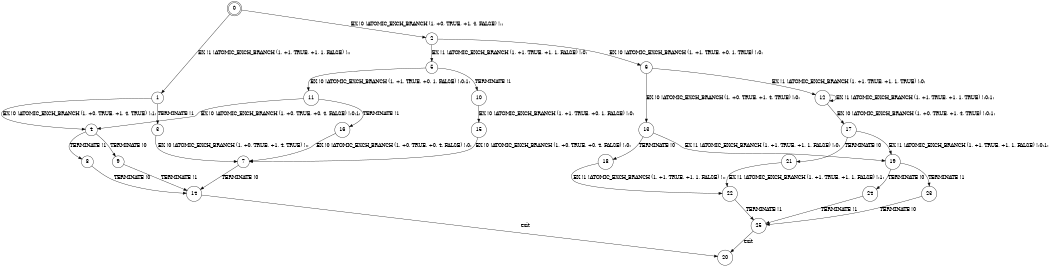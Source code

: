 digraph BCG {
size = "7, 10.5";
center = TRUE;
node [shape = circle];
0 [peripheries = 2];
0 -> 1 [label = "EX !1 !ATOMIC_EXCH_BRANCH (1, +1, TRUE, +1, 1, FALSE) !::"];
0 -> 2 [label = "EX !0 !ATOMIC_EXCH_BRANCH (1, +0, TRUE, +1, 4, FALSE) !::"];
1 -> 3 [label = "TERMINATE !1"];
1 -> 4 [label = "EX !0 !ATOMIC_EXCH_BRANCH (1, +0, TRUE, +1, 4, TRUE) !:1:"];
2 -> 5 [label = "EX !1 !ATOMIC_EXCH_BRANCH (1, +1, TRUE, +1, 1, FALSE) !:0:"];
2 -> 6 [label = "EX !0 !ATOMIC_EXCH_BRANCH (1, +1, TRUE, +0, 1, TRUE) !:0:"];
3 -> 7 [label = "EX !0 !ATOMIC_EXCH_BRANCH (1, +0, TRUE, +1, 4, TRUE) !::"];
4 -> 8 [label = "TERMINATE !1"];
4 -> 9 [label = "TERMINATE !0"];
5 -> 10 [label = "TERMINATE !1"];
5 -> 11 [label = "EX !0 !ATOMIC_EXCH_BRANCH (1, +1, TRUE, +0, 1, FALSE) !:0:1:"];
6 -> 12 [label = "EX !1 !ATOMIC_EXCH_BRANCH (1, +1, TRUE, +1, 1, TRUE) !:0:"];
6 -> 13 [label = "EX !0 !ATOMIC_EXCH_BRANCH (1, +0, TRUE, +1, 4, TRUE) !:0:"];
7 -> 14 [label = "TERMINATE !0"];
8 -> 14 [label = "TERMINATE !0"];
9 -> 14 [label = "TERMINATE !1"];
10 -> 15 [label = "EX !0 !ATOMIC_EXCH_BRANCH (1, +1, TRUE, +0, 1, FALSE) !:0:"];
11 -> 16 [label = "TERMINATE !1"];
11 -> 4 [label = "EX !0 !ATOMIC_EXCH_BRANCH (1, +0, TRUE, +0, 4, FALSE) !:0:1:"];
12 -> 12 [label = "EX !1 !ATOMIC_EXCH_BRANCH (1, +1, TRUE, +1, 1, TRUE) !:0:1:"];
12 -> 17 [label = "EX !0 !ATOMIC_EXCH_BRANCH (1, +0, TRUE, +1, 4, TRUE) !:0:1:"];
13 -> 18 [label = "TERMINATE !0"];
13 -> 19 [label = "EX !1 !ATOMIC_EXCH_BRANCH (1, +1, TRUE, +1, 1, FALSE) !:0:"];
14 -> 20 [label = "exit"];
15 -> 7 [label = "EX !0 !ATOMIC_EXCH_BRANCH (1, +0, TRUE, +0, 4, FALSE) !:0:"];
16 -> 7 [label = "EX !0 !ATOMIC_EXCH_BRANCH (1, +0, TRUE, +0, 4, FALSE) !:0:"];
17 -> 21 [label = "TERMINATE !0"];
17 -> 19 [label = "EX !1 !ATOMIC_EXCH_BRANCH (1, +1, TRUE, +1, 1, FALSE) !:0:1:"];
18 -> 22 [label = "EX !1 !ATOMIC_EXCH_BRANCH (1, +1, TRUE, +1, 1, FALSE) !::"];
19 -> 23 [label = "TERMINATE !1"];
19 -> 24 [label = "TERMINATE !0"];
21 -> 22 [label = "EX !1 !ATOMIC_EXCH_BRANCH (1, +1, TRUE, +1, 1, FALSE) !:1:"];
22 -> 25 [label = "TERMINATE !1"];
23 -> 25 [label = "TERMINATE !0"];
24 -> 25 [label = "TERMINATE !1"];
25 -> 20 [label = "exit"];
}
